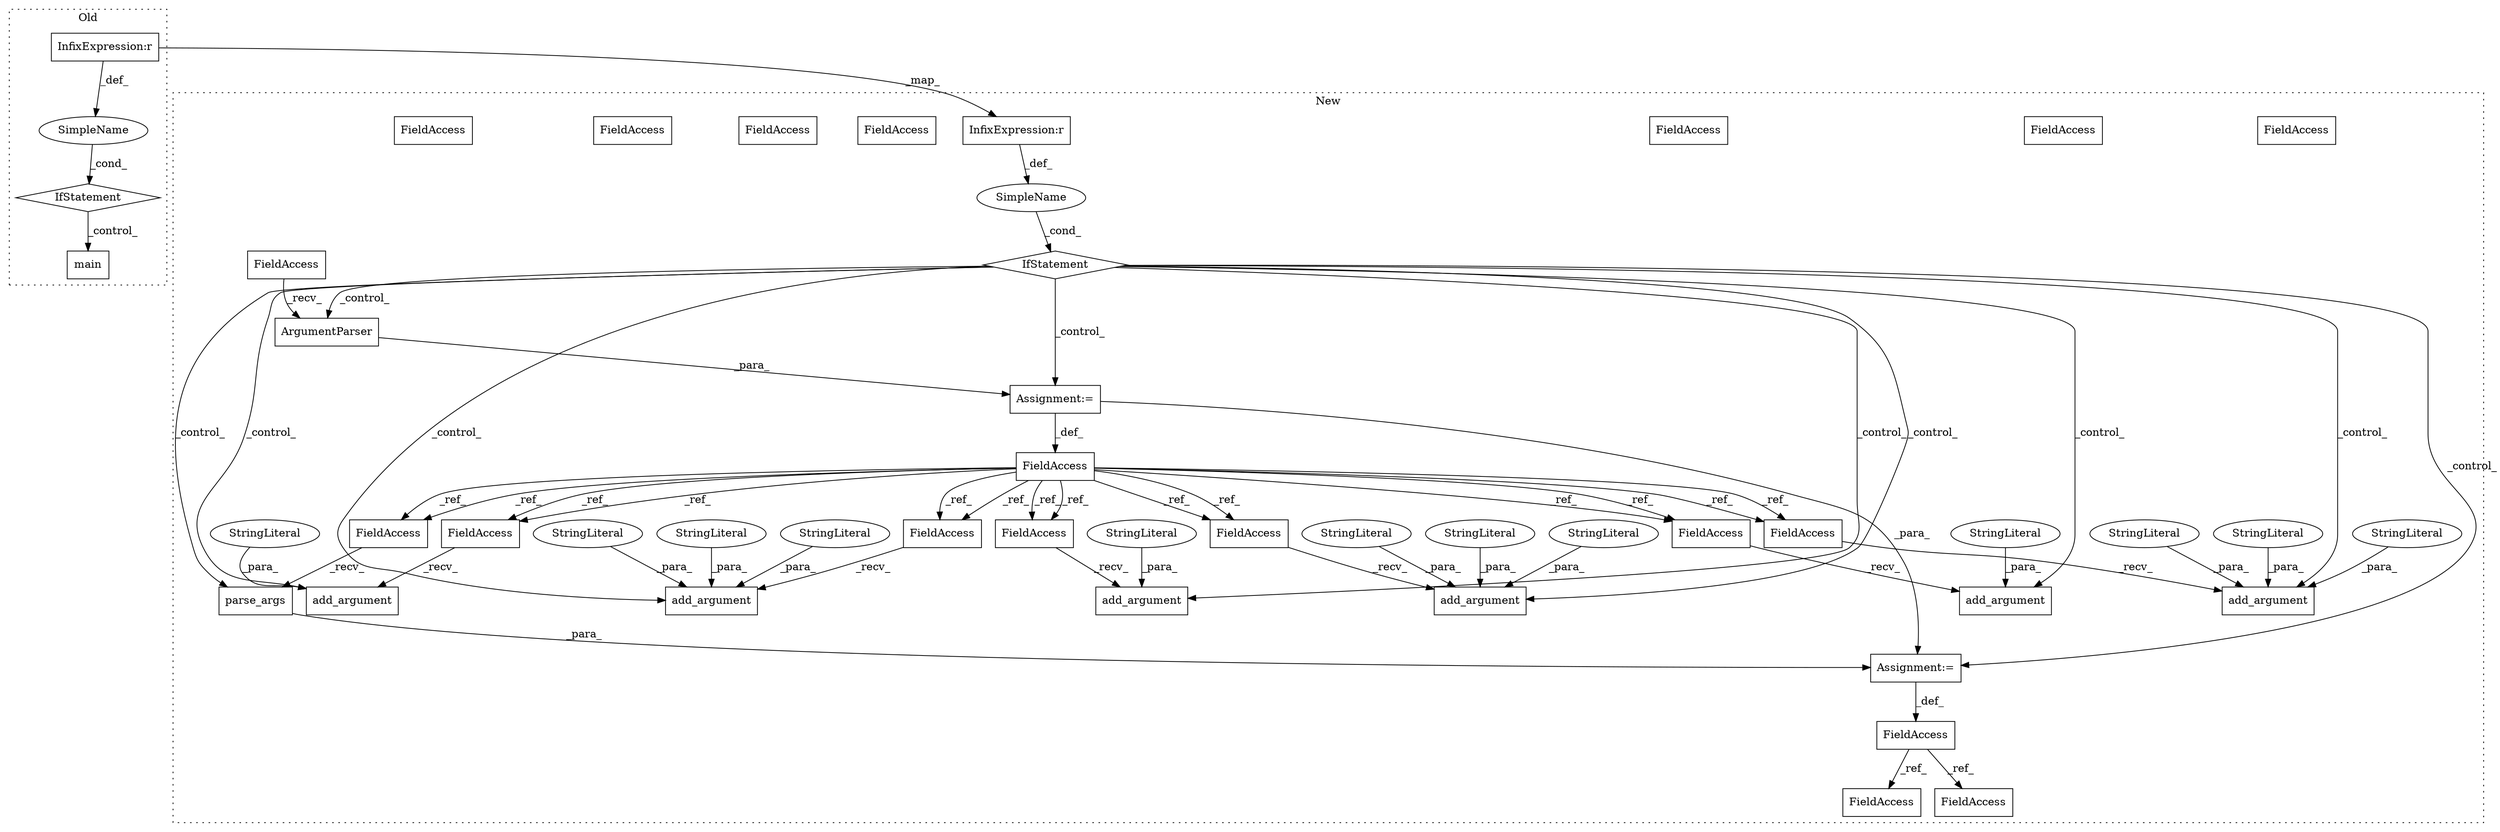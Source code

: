 digraph G {
subgraph cluster0 {
1 [label="main" a="32" s="4857" l="6" shape="box"];
21 [label="InfixExpression:r" a="27" s="4833" l="4" shape="box"];
23 [label="SimpleName" a="42" s="" l="" shape="ellipse"];
24 [label="IfStatement" a="25" s="4821,4847" l="4,2" shape="diamond"];
label = "Old";
style="dotted";
}
subgraph cluster1 {
2 [label="parse_args" a="32" s="5393" l="12" shape="box"];
3 [label="FieldAccess" a="22" s="5413" l="4" shape="box"];
4 [label="FieldAccess" a="22" s="5464" l="4" shape="box"];
5 [label="Assignment:=" a="7" s="5417" l="1" shape="box"];
6 [label="ArgumentParser" a="32" s="4890" l="16" shape="box"];
7 [label="FieldAccess" a="22" s="4874" l="6" shape="box"];
8 [label="FieldAccess" a="22" s="5386" l="6" shape="box"];
9 [label="FieldAccess" a="22" s="5301" l="6" shape="box"];
10 [label="add_argument" a="32" s="5308,5372" l="13,1" shape="box"];
11 [label="StringLiteral" a="45" s="5321" l="20" shape="ellipse"];
12 [label="StringLiteral" a="45" s="5352" l="18" shape="ellipse"];
13 [label="Assignment:=" a="7" s="4880" l="1" shape="box"];
14 [label="FieldAccess" a="22" s="5225" l="6" shape="box"];
15 [label="add_argument" a="32" s="5232,5292" l="13,1" shape="box"];
16 [label="StringLiteral" a="45" s="5342" l="5" shape="ellipse"];
17 [label="StringLiteral" a="45" s="5266" l="24" shape="ellipse"];
18 [label="FieldAccess" a="22" s="5447" l="4" shape="box"];
19 [label="SimpleName" a="42" s="" l="" shape="ellipse"];
20 [label="IfStatement" a="25" s="4838,4864" l="4,2" shape="diamond"];
22 [label="InfixExpression:r" a="27" s="4850" l="4" shape="box"];
25 [label="add_argument" a="32" s="4921,4975" l="13,1" shape="box"];
26 [label="StringLiteral" a="45" s="5256" l="5" shape="ellipse"];
27 [label="add_argument" a="32" s="4991,5052" l="13,1" shape="box"];
28 [label="StringLiteral" a="45" s="5028" l="19" shape="ellipse"];
29 [label="add_argument" a="32" s="5068,5135" l="13,1" shape="box"];
30 [label="FieldAccess" a="22" s="5061" l="6" shape="box"];
31 [label="StringLiteral" a="45" s="5245" l="10" shape="ellipse"];
32 [label="StringLiteral" a="45" s="4952" l="20" shape="ellipse"];
33 [label="StringLiteral" a="45" s="4943" l="4" shape="ellipse"];
34 [label="StringLiteral" a="45" s="4934" l="8" shape="ellipse"];
35 [label="FieldAccess" a="22" s="4984" l="6" shape="box"];
36 [label="FieldAccess" a="22" s="4914" l="6" shape="box"];
37 [label="add_argument" a="32" s="5151,5216" l="13,1" shape="box"];
38 [label="FieldAccess" a="22" s="5144" l="6" shape="box"];
39 [label="StringLiteral" a="45" s="5181" l="5" shape="ellipse"];
40 [label="StringLiteral" a="45" s="5093" l="5" shape="ellipse"];
41 [label="FieldAccess" a="22" s="4881" l="8" shape="box"];
42 [label="FieldAccess" a="22" s="4914" l="6" shape="box"];
43 [label="FieldAccess" a="22" s="5061" l="6" shape="box"];
44 [label="FieldAccess" a="22" s="5301" l="6" shape="box"];
45 [label="FieldAccess" a="22" s="4984" l="6" shape="box"];
46 [label="FieldAccess" a="22" s="5386" l="6" shape="box"];
47 [label="FieldAccess" a="22" s="5144" l="6" shape="box"];
48 [label="FieldAccess" a="22" s="5225" l="6" shape="box"];
label = "New";
style="dotted";
}
2 -> 5 [label="_para_"];
3 -> 4 [label="_ref_"];
3 -> 18 [label="_ref_"];
5 -> 3 [label="_def_"];
6 -> 13 [label="_para_"];
7 -> 43 [label="_ref_"];
7 -> 47 [label="_ref_"];
7 -> 43 [label="_ref_"];
7 -> 48 [label="_ref_"];
7 -> 48 [label="_ref_"];
7 -> 45 [label="_ref_"];
7 -> 45 [label="_ref_"];
7 -> 46 [label="_ref_"];
7 -> 44 [label="_ref_"];
7 -> 44 [label="_ref_"];
7 -> 47 [label="_ref_"];
7 -> 42 [label="_ref_"];
7 -> 42 [label="_ref_"];
7 -> 46 [label="_ref_"];
11 -> 10 [label="_para_"];
12 -> 10 [label="_para_"];
13 -> 7 [label="_def_"];
13 -> 5 [label="_para_"];
16 -> 10 [label="_para_"];
17 -> 15 [label="_para_"];
19 -> 20 [label="_cond_"];
20 -> 2 [label="_control_"];
20 -> 6 [label="_control_"];
20 -> 27 [label="_control_"];
20 -> 13 [label="_control_"];
20 -> 15 [label="_control_"];
20 -> 25 [label="_control_"];
20 -> 29 [label="_control_"];
20 -> 5 [label="_control_"];
20 -> 10 [label="_control_"];
20 -> 37 [label="_control_"];
21 -> 22 [label="_map_"];
21 -> 23 [label="_def_"];
22 -> 19 [label="_def_"];
23 -> 24 [label="_cond_"];
24 -> 1 [label="_control_"];
26 -> 15 [label="_para_"];
28 -> 27 [label="_para_"];
31 -> 15 [label="_para_"];
32 -> 25 [label="_para_"];
33 -> 25 [label="_para_"];
34 -> 25 [label="_para_"];
39 -> 37 [label="_para_"];
40 -> 29 [label="_para_"];
41 -> 6 [label="_recv_"];
42 -> 25 [label="_recv_"];
43 -> 29 [label="_recv_"];
44 -> 10 [label="_recv_"];
45 -> 27 [label="_recv_"];
46 -> 2 [label="_recv_"];
47 -> 37 [label="_recv_"];
48 -> 15 [label="_recv_"];
}